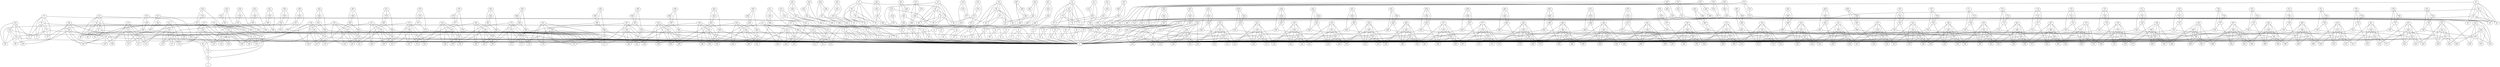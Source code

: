 /* Created by igraph 0.9.3 */
graph {
  0;
  1;
  2;
  3;
  4;
  5;
  6;
  7;
  8;
  9;
  10;
  11;
  12;
  13;
  14;
  15;
  16;
  17;
  18;
  19;
  20;
  21;
  22;
  23;
  24;
  25;
  26;
  27;
  28;
  29;
  30;
  31;
  32;
  33;
  34;
  35;
  36;
  37;
  38;
  39;
  40;
  41;
  42;
  43;
  44;
  45;
  46;
  47;
  48;
  49;
  50;
  51;
  52;
  53;
  54;
  55;
  56;
  57;
  58;
  59;
  60;
  61;
  62;
  63;
  64;
  65;
  66;
  67;
  68;
  69;
  70;
  71;
  72;
  73;
  74;
  75;
  76;
  77;
  78;
  79;
  80;
  81;
  82;
  83;
  84;
  85;
  86;
  87;
  88;
  89;
  90;
  91;
  92;
  93;
  94;
  95;
  96;
  97;
  98;
  99;
  100;
  101;
  102;
  103;
  104;
  105;
  106;
  107;
  108;
  109;
  110;
  111;
  112;
  113;
  114;
  115;
  116;
  117;
  118;
  119;
  120;
  121;
  122;
  123;
  124;
  125;
  126;
  127;
  128;
  129;
  130;
  131;
  132;
  133;
  134;
  135;
  136;
  137;
  138;
  139;
  140;
  141;
  142;
  143;
  144;
  145;
  146;
  147;
  148;
  149;
  150;
  151;
  152;
  153;
  154;
  155;
  156;
  157;
  158;
  159;
  160;
  161;
  162;
  163;
  164;
  165;
  166;
  167;
  168;
  169;
  170;
  171;
  172;
  173;
  174;
  175;
  176;
  177;
  178;
  179;
  180;
  181;
  182;
  183;
  184;
  185;
  186;
  187;
  188;
  189;
  190;
  191;
  192;
  193;
  194;
  195;
  196;
  197;
  198;
  199;
  200;
  201;
  202;
  203;
  204;
  205;
  206;
  207;
  208;
  209;
  210;
  211;
  212;
  213;
  214;
  215;
  216;
  217;
  218;
  219;
  220;
  221;
  222;
  223;
  224;
  225;
  226;
  227;
  228;
  229;
  230;
  231;
  232;
  233;
  234;
  235;
  236;
  237;
  238;
  239;
  240;
  241;
  242;
  243;
  244;
  245;
  246;
  247;
  248;
  249;
  250;
  251;
  252;
  253;
  254;
  255;
  256;
  257;
  258;
  259;
  260;
  261;
  262;
  263;
  264;
  265;
  266;
  267;
  268;
  269;
  270;
  271;
  272;
  273;
  274;
  275;
  276;
  277;
  278;
  279;
  280;
  281;
  282;
  283;
  284;
  285;
  286;
  287;
  288;
  289;
  290;
  291;
  292;
  293;
  294;
  295;
  296;
  297;
  298;
  299;
  300;
  301;
  302;
  303;
  304;
  305;
  306;
  307;
  308;
  309;
  310;
  311;
  312;
  313;
  314;
  315;
  316;
  317;
  318;
  319;
  320;
  321;
  322;
  323;
  324;
  325;
  326;
  327;
  328;
  329;
  330;
  331;
  332;
  333;
  334;
  335;
  336;
  337;
  338;
  339;
  340;
  341;
  342;
  343;
  344;
  345;
  346;
  347;
  348;
  349;
  350;
  351;
  352;
  353;
  354;
  355;
  356;
  357;
  358;
  359;
  360;
  361;
  362;
  363;
  364;
  365;
  366;
  367;
  368;
  369;
  370;
  371;
  372;
  373;
  374;
  375;
  376;
  377;
  378;
  379;
  380;
  381;
  382;
  383;
  384;
  385;
  386;
  387;
  388;
  389;
  390;
  391;
  392;
  393;
  394;
  395;
  396;
  397;
  398;
  399;
  400;
  401;
  402;
  403;
  404;
  405;
  406;
  407;
  408;
  409;
  410;
  411;
  412;
  413;
  414;
  415;
  416;
  417;
  418;
  419;
  420;
  421;
  422;
  423;
  424;
  425;
  426;
  427;
  428;
  429;
  430;
  431;
  432;
  433;
  434;
  435;
  436;
  437;
  438;
  439;
  440;
  441;
  442;
  443;
  444;
  445;
  446;
  447;
  448;
  449;
  450;
  451;
  452;
  453;
  454;
  455;
  456;
  457;
  458;
  459;
  460;
  461;
  462;
  463;
  464;
  465;
  466;
  467;
  468;
  469;
  470;
  471;
  472;
  473;
  474;
  475;
  476;
  477;
  478;
  479;
  480;
  481;
  482;
  483;
  484;
  485;
  486;
  487;
  488;
  489;
  490;
  491;
  492;
  493;
  494;
  495;
  496;
  497;
  498;
  499;
  500;
  501;
  502;
  503;
  504;
  505;
  506;
  507;
  508;
  509;
  510;
  511;
  512;
  513;
  514;
  515;
  516;
  517;
  518;
  519;
  520;
  521;
  522;
  523;
  524;
  525;
  526;
  527;
  528;
  529;
  530;
  531;
  532;
  533;
  534;
  535;
  536;
  537;
  538;
  539;
  540;
  541;
  542;
  543;
  544;
  545;
  546;
  547;
  548;
  549;
  550;
  551;
  552;
  553;
  554;
  555;
  556;
  557;
  558;
  559;
  560;
  561;
  562;
  563;
  564;
  565;
  566;
  567;
  568;
  569;
  570;
  571;
  572;
  573;
  574;
  575;
  576;
  577;
  578;
  579;
  580;
  581;
  582;
  583;
  584;
  585;
  586;
  587;
  588;
  589;
  590;
  591;
  592;
  593;
  594;
  595;
  596;
  597;
  598;
  599;
  600;
  601;
  602;
  603;
  604;
  605;
  606;
  607;
  608;
  609;
  610;
  611;
  612;
  613;
  614;
  615;
  616;
  617;
  618;
  619;
  620;
  621;
  622;
  623;
  624;
  625;
  626;
  627;
  628;
  629;
  630;
  631;
  632;
  633;
  634;
  635;
  636;
  637;
  638;
  639;
  640;
  641;
  642;
  643;
  644;
  645;
  646;
  647;
  648;
  649;
  650;
  651;
  652;
  653;
  654;
  655;
  656;
  657;
  658;
  659;
  660;
  661;
  662;
  663;
  664;
  665;
  666;
  667;
  668;
  669;
  670;
  671;
  672;
  673;
  674;
  675;
  676;
  677;
  678;
  679;
  680;
  681;
  682;
  683;
  684;
  685;
  686;
  687;
  688;
  689;
  690;
  691;
  692;
  693;
  694;
  695;
  696;
  697;
  698;
  699;
  700;
  701;
  702;
  703;
  704;
  705;
  706;
  707;
  708;
  709;
  710;
  711;
  712;
  713;
  714;
  715;
  716;
  717;
  718;
  719;
  720;
  721;
  722;
  723;
  724;
  725;
  726;
  727;
  728;
  729;
  730;
  731;
  732;
  733;
  734;
  735;
  736;
  737;
  738;
  739;
  740;
  741;
  742;
  743;
  744;
  745;
  746;
  747;
  748;
  749;
  750;
  751;
  752;
  753;
  754;
  755;
  756;
  757;
  758;
  759;
  760;
  761;
  762;
  763;

  679 -- 676;
  656 -- 281;
  745 -- 404;
  149 -- 147;
  537 -- 536;
  409 -- 406;
  32 -- 29;
  603 -- 601;
  5 -- 0;
  378 -- 369;
  644 -- 263;
  14 -- 11;
  301 -- 299;
  23 -- 0;
  721 -- 720;
  570 -- 569;
  193 -- 192;
  415 -- 410;
  74 -- 73;
  754 -- 753;
  377 -- 376;
  75 -- 74;
  107 -- 106;
  581 -- 158;
  367 -- 365;
  627 -- 624;
  227 -- 226;
  259 -- 258;
  596 -- 191;
  108 -- 107;
  519 -- 517;
  512 -- 49;
  551 -- 549;
  656 -- 0;
  283 -- 280;
  443 -- 442;
  222 -- 218;
  132 -- 129;
  703 -- 701;
  265 -- 262;
  401 -- 399;
  433 -- 431;
  293 -- 292;
  760 -- 437;
  289 -- 284;
  325 -- 324;
  174 -- 173;
  306 -- 302;
  477 -- 476;
  349 -- 346;
  198 -- 195;
  69 -- 24;
  56 -- 55;
  180 -- 177;
  467 -- 465;
  661 -- 660;
  63 -- 59;
  510 -- 509;
  359 -- 358;
  697 -- 332;
  355 -- 350;
  391 -- 390;
  80 -- 77;
  240 -- 239;
  651 -- 649;
  694 -- 693;
  383 -- 380;
  543 -- 542;
  476 -- 31;
  264 -- 261;
  241 -- 240;
  113 -- 110;
  307 -- 305;
  246 -- 243;
  567 -- 564;
  425 -- 424;
  385 -- 376;
  421 -- 416;
  180 -- 176;
  157 -- 155;
  751 -- 748;
  115 -- 106;
  501 -- 76;
  162 -- 158;
  609 -- 608;
  628 -- 0;
  458 -- 457;
  330 -- 327;
  307 -- 306;
  62 -- 58;
  761 -- 760;
  610 -- 609;
  642 -- 641;
  318 -- 309;
  331 -- 328;
  491 -- 490;
  114 -- 113;
  751 -- 749;
  300 -- 291;
  223 -- 221;
  181 -- 172;
  740 -- 407;
  643 -- 642;
  228 -- 224;
  515 -- 512;
  675 -- 674;
  407 -- 405;
  728 -- 389;
  667 -- 664;
  699 -- 696;
  137 -- 135;
  384 -- 375;
  397 -- 394;
  20 -- 17;
  180 -- 179;
  591 -- 589;
  366 -- 357;
  727 -- 726;
  289 -- 287;
  709 -- 708;
  558 -- 557;
  181 -- 180;
  497 -- 436;
  403 -- 398;
  62 -- 61;
  576 -- 161;
  665 -- 284;
  742 -- 741;
  591 -- 590;
  680 -- 317;
  86 -- 83;
  63 -- 62;
  744 -- 0;
  95 -- 94;
  432 -- 423;
  355 -- 353;
  335 -- 0;
  615 -- 612;
  647 -- 644;
  87 -- 84;
  247 -- 246;
  353 -- 0;
  119 -- 116;
  96 -- 95;
  507 -- 505;
  539 -- 537;
  600 -- 0;
  191 -- 0;
  431 -- 430;
  532 -- 97;
  120 -- 117;
  691 -- 689;
  209 -- 0;
  161 -- 160;
  389 -- 387;
  421 -- 419;
  227 -- 0;
  277 -- 272;
  313 -- 312;
  56 -- 11;
  162 -- 161;
  677 -- 302;
  294 -- 290;
  465 -- 464;
  337 -- 334;
  692 -- 335;
  186 -- 183;
  57 -- 12;
  67 -- 64;
  455 -- 453;
  498 -- 497;
  747 -- 744;
  347 -- 346;
  343 -- 338;
  379 -- 378;
  68 -- 65;
  228 -- 227;
  639 -- 637;
  360 -- 356;
  337 -- 335;
  371 -- 368;
  531 -- 530;
  403 -- 400;
  252 -- 249;
  101 -- 98;
  102 -- 71;
  716 -- 0;
  617 -- 212;
  484 -- 33;
  413 -- 412;
  409 -- 404;
  121 -- 112;
  294 -- 293;
  150 -- 146;
  572 -- 0;
  437 -- 434;
  597 -- 596;
  446 -- 445;
  318 -- 315;
  295 -- 294;
  167 -- 164;
  361 -- 359;
  749 -- 748;
  608 -- 0;
  509 -- 78;
  630 -- 629;
  306 -- 297;
  319 -- 316;
  479 -- 478;
  439 -- 430;
  739 -- 737;
  234 -- 230;
  211 -- 209;
  169 -- 160;
  92 -- 90;
  37 -- 0;
  503 -- 500;
  384 -- 381;
  361 -- 360;
  395 -- 393;
  682 -- 681;
  457 -- 53;
  655 -- 652;
  761 -- 428;
  93 -- 91;
  687 -- 684;
  125 -- 123;
  372 -- 363;
  385 -- 382;
  545 -- 544;
  234 -- 231;
  660 -- 287;
  715 -- 714;
  277 -- 275;
  448 -- 15;
  697 -- 696;
  578 -- 577;
  730 -- 729;
  191 -- 189;
  438 -- 429;
  451 -- 448;
  688 -- 0;
  74 -- 71;
  32 -- 0;
  473 -- 60;
  597 -- 182;
  343 -- 341;
  50 -- 0;
  603 -- 600;
  763 -- 762;
  635 -- 632;
  612 -- 215;
  235 -- 234;
  701 -- 338;
  107 -- 104;
  544 -- 0;
  495 -- 493;
  527 -- 525;
  216 -- 212;
  663 -- 662;
  716 -- 371;
  74 -- 72;
  645 -- 644;
  108 -- 105;
  580 -- 0;
  679 -- 677;
  409 -- 407;
  168 -- 167;
  301 -- 300;
  173 -- 170;
  150 -- 149;
  282 -- 278;
  729 -- 728;
  27 -- 0;
  325 -- 322;
  551 -- 548;
  174 -- 171;
  45 -- 0;
  55 -- 52;
  552 -- 125;
  443 -- 441;
  475 -- 473;
  762 -- 761;
  486 -- 485;
  735 -- 732;
  713 -- 356;
  420 -- 411;
  331 -- 326;
  56 -- 53;
  500 -- 43;
  216 -- 215;
  627 -- 625;
  348 -- 344;
  519 -- 518;
  391 -- 388;
  240 -- 237;
  413 -- 0;
  121 -- 118;
  660 -- 0;
  419 -- 418;
  431 -- 0;
  4 -- 0;
  241 -- 238;
  401 -- 400;
  149 -- 148;
  22 -- 0;
  109 -- 100;
  282 -- 281;
  269 -- 0;
  696 -- 0;
  40 -- 0;
  414 -- 410;
  549 -- 110;
  287 -- 0;
  425 -- 422;
  585 -- 584;
  306 -- 303;
  305 -- 0;
  155 -- 152;
  524 -- 95;
  552 -- 0;
  575 -- 573;
  485 -- 484;
  143 -- 0;
  307 -- 304;
  467 -- 466;
  175 -- 166;
  161 -- 0;
  759 -- 757;
  756 -- 431;
  518 -- 517;
  80 -- 78;
  367 -- 366;
  491 -- 488;
  523 -- 520;
  372 -- 369;
  349 -- 348;
  221 -- 218;
  92 -- 47;
  17 -- 0;
  551 -- 550;
  675 -- 672;
  113 -- 111;
  360 -- 351;
  35 -- 0;
  373 -- 370;
  533 -- 532;
  222 -- 219;
  241 -- 232;
  703 -- 702;
  288 -- 284;
  265 -- 263;
  397 -- 392;
  433 -- 432;
  566 -- 565;
  438 -- 435;
  592 -- 185;
  127 -- 122;
  179 -- 177;
  466 -- 465;
  696 -- 341;
  426 -- 417;
  439 -- 436;
  62 -- 59;
  349 -- 347;
  288 -- 285;
  156 -- 147;
  354 -- 350;
  331 -- 329;
  618 -- 617;
  668 -- 0;
  427 -- 418;
  499 -- 498;
  12 -- 0;
  623 -- 620;
  751 -- 750;
  157 -- 148;
  515 -- 513;
  204 -- 200;
  651 -- 650;
  245 -- 243;
  633 -- 236;
  397 -- 395;
  648 -- 269;
  156 -- 155;
  289 -- 288;
  161 -- 158;
  138 -- 137;
  223 -- 214;
  636 -- 251;
  270 -- 266;
  717 -- 716;
  162 -- 159;
  7 -- 0;
  43 -- 40;
  463 -- 461;
  750 -- 749;
  599 -- 598;
  723 -- 720;
  222 -- 221;
  408 -- 399;
  517 -- 83;
  227 -- 224;
  44 -- 41;
  204 -- 203;
  615 -- 613;
  573 -- 146;
  336 -- 332;
  379 -- 376;
  228 -- 225;
  508 -- 45;
  109 -- 106;
  86 -- 85;
  465 -- 58;
  699 -- 697;
  137 -- 136;
  133 -- 128;
  640 -- 0;
  270 -- 269;
  737 -- 392;
  119 -- 118;
  402 -- 398;
  533 -- 90;
  294 -- 291;
  143 -- 140;
  175 -- 172;
  563 -- 561;
  473 -- 472;
  203 -- 202;
  163 -- 154;
  86 -- 84;
  25 -- 22;
  657 -- 656;
  506 -- 505;
  481 -- 65;
  68 -- 66;
  355 -- 354;
  479 -- 476;
  360 -- 357;
  647 -- 645;
  209 -- 206;
  80 -- 35;
  81 -- 76;
  92 -- 88;
  539 -- 538;
  663 -- 660;
  101 -- 99;
  472 -- 27;
  449 -- 6;
  361 -- 358;
  521 -- 520;
  229 -- 220;
  676 -- 311;
  276 -- 272;
  385 -- 380;
  421 -- 420;
  426 -- 423;
  115 -- 110;
  756 -- 0;
  573 -- 572;
  605 -- 604;
  167 -- 165;
  454 -- 453;
  347 -- 0;
  414 -- 405;
  427 -- 424;
  276 -- 273;
  295 -- 286;
  365 -- 0;
  757 -- 756;
  144 -- 135;
  342 -- 338;
  319 -- 317;
  606 -- 605;
  612 -- 0;
  383 -- 0;
  487 -- 486;
  628 -- 239;
  611 -- 608;
  717 -- 362;
  336 -- 335;
  747 -- 745;
  145 -- 136;
  221 -- 0;
  192 -- 188;
  732 -- 395;
  639 -- 638;
  763 -- 760;
  616 -- 221;
  239 -- 0;
  403 -- 401;
  342 -- 339;
  408 -- 404;
  385 -- 383;
  553 -- 552;
  149 -- 146;
  211 -- 202;
  113 -- 0;
  258 -- 254;
  705 -- 704;
  553 -- 116;
  554 -- 553;
  568 -- 149;
  31 -- 28;
  657 -- 272;
  451 -- 449;
  738 -- 737;
  587 -- 586;
  711 -- 708;
  210 -- 209;
  396 -- 387;
  192 -- 191;
  277 -- 268;
  324 -- 320;
  728 -- 0;
  92 -- 91;
  216 -- 213;
  87 -- 42;
  503 -- 501;
  97 -- 94;
  233 -- 231;
  276 -- 275;
  687 -- 685;
  584 -- 0;
  125 -- 124;
  121 -- 116;
  390 -- 386;
  277 -- 276;
  620 -- 0;
  433 -- 430;
  282 -- 279;
  131 -- 128;
  163 -- 160;
  461 -- 460;
  342 -- 341;
  49 -- 0;
  191 -- 190;
  151 -- 142;
  187 -- 182;
  13 -- 10;
  173 -- 172;
  494 -- 493;
  743 -- 740;
  56 -- 54;
  343 -- 342;
  215 -- 212;
  86 -- 41;
  467 -- 464;
  348 -- 345;
  635 -- 633;
  73 -- 72;
  197 -- 194;
  68 -- 23;
  69 -- 64;
  107 -- 105;
  678 -- 677;
  527 -- 526;
  257 -- 256;
  217 -- 208;
  79 -- 76;
  711 -- 710;
  373 -- 368;
  409 -- 408;
  258 -- 257;
  103 -- 98;
  700 -- 0;
  263 -- 260;
  44 -- 0;
  561 -- 560;
  593 -- 592;
  441 -- 4;
  712 -- 365;
  155 -- 153;
  402 -- 393;
  442 -- 441;
  415 -- 412;
  736 -- 0;
  283 -- 274;
  132 -- 123;
  330 -- 326;
  594 -- 593;
  55 -- 53;
  700 -- 347;
  626 -- 625;
  439 -- 434;
  475 -- 474;
  599 -- 596;
  324 -- 323;
  735 -- 733;
  67 -- 22;
  133 -- 124;
  592 -- 0;
  169 -- 164;
  627 -- 626;
  499 -- 496;
  659 -- 658;
  649 -- 260;
  93 -- 89;
  391 -- 389;
  349 -- 340;
  198 -- 189;
  664 -- 293;
  373 -- 371;
  753 -- 416;
  121 -- 119;
  548 -- 119;
  637 -- 242;
  509 -- 508;
  39 -- 0;
  541 -- 540;
  103 -- 101;
  137 -- 134;
  652 -- 275;
  199 -- 190;
  246 -- 242;
  693 -- 692;
  542 -- 541;
  414 -- 411;
  574 -- 573;
  547 -- 544;
  19 -- 16;
  726 -- 725;
  575 -- 574;
  447 -- 444;
  79 -- 78;
  589 -- 170;
  265 -- 256;
  425 -- 0;
  312 -- 308;
  759 -- 758;
  457 -- 456;
  693 -- 326;
  80 -- 79;
  453 -- 52;
  204 -- 201;
  491 -- 489;
  523 -- 521;
  34 -- 0;
  85 -- 82;
  221 -- 219;
  281 -- 0;
  708 -- 0;
  415 -- 414;
  641 -- 640;
  264 -- 263;
  299 -- 0;
  113 -- 112;
  109 -- 104;
  444 -- 14;
  317 -- 0;
  378 -- 374;
  564 -- 0;
  674 -- 673;
  270 -- 267;
  155 -- 0;
  173 -- 0;
  287 -- 285;
  481 -- 480;
  330 -- 329;
  179 -- 178;
  139 -- 130;
  175 -- 170;
  11 -- 0;
  439 -- 437;
  471 -- 469;
  33 -- 30;
  731 -- 728;
  29 -- 0;
  331 -- 330;
  203 -- 200;
  74 -- 29;
  47 -- 0;
  336 -- 333;
  623 -- 621;
  61 -- 60;
  185 -- 182;
  57 -- 52;
  515 -- 514;
  741 -- 740;
  396 -- 395;
  245 -- 244;
  205 -- 196;
  241 -- 236;
  699 -- 698;
  397 -- 396;
  269 -- 266;
  246 -- 245;
  127 -- 126;
  251 -- 248;
  161 -- 159;
  421 -- 418;
  581 -- 580;
  6 -- 0;
  680 -- 0;
  151 -- 148;
  24 -- 0;
  311 -- 310;
  271 -- 262;
  571 -- 569;
  120 -- 111;
  42 -- 0;
  582 -- 581;
  614 -- 613;
  733 -- 386;
  427 -- 422;
  463 -- 462;
  587 -- 584;
  312 -- 311;
  723 -- 721;
  55 -- 10;
  536 -- 0;
  755 -- 753;
  157 -- 152;
  317 -- 314;
  748 -- 419;
  227 -- 225;
  632 -- 245;
  615 -- 614;
  721 -- 368;
  487 -- 484;
  647 -- 646;
  217 -- 214;
  736 -- 401;
  186 -- 177;
  671 -- 668;
  109 -- 107;
  497 -- 496;
  529 -- 528;
  91 -- 89;
  378 -- 377;
  187 -- 178;
  223 -- 218;
  685 -- 314;
  19 -- 0;
  681 -- 680;
  569 -- 140;
  713 -- 712;
  530 -- 529;
  402 -- 399;
  562 -- 561;
  185 -- 184;
  535 -- 532;
  584 -- 173;
  671 -- 669;
  673 -- 296;
  7 -- 4;
  252 -- 243;
  143 -- 141;
  714 -- 713;
  175 -- 173;
  563 -- 562;
  688 -- 329;
  595 -- 594;
  572 -- 155;
  67 -- 66;
  253 -- 244;
  300 -- 296;
  747 -- 746;
  619 -- 616;
  57 -- 55;
  445 -- 444;
  68 -- 67;
  511 -- 509;
  73 -- 70;
  652 -- 0;
  209 -- 207;
  629 -- 628;
  252 -- 251;
  625 -- 224;
  337 -- 328;
  14 -- 0;
  101 -- 100;
  478 -- 477;
  133 -- 132;
  384 -- 380;
  319 -- 310;
  366 -- 362;
  662 -- 661;
  258 -- 255;
  275 -- 273;
  469 -- 468;
  695 -- 694;
  318 -- 317;
  167 -- 166;
  163 -- 158;
  427 -- 425;
  459 -- 457;
  21 -- 18;
  432 -- 428;
  719 -- 716;
  319 -- 318;
  191 -- 188;
  62 -- 17;
  611 -- 609;
  9 -- 0;
  81 -- 80;
  341 -- 339;
  384 -- 383;
  233 -- 232;
  193 -- 184;
  229 -- 224;
  408 -- 405;
  385 -- 384;
  257 -- 254;
  234 -- 233;
  359 -- 0;
  115 -- 114;
  239 -- 236;
  377 -- 0;
  569 -- 568;
  489 -- 434;
  624 -- 0;
  395 -- 0;
  126 -- 117;
  450 -- 449;
  139 -- 136;
  299 -- 298;
  94 -- 1;
  259 -- 250;
  559 -- 557;
  108 -- 99;
  233 -- 0;
  602 -- 601;
  451 -- 450;
  323 -- 320;
  300 -- 299;
  711 -- 709;
  251 -- 0;
  743 -- 741;
  145 -- 140;
  215 -- 213;
  603 -- 602;
  475 -- 472;
  635 -- 634;
  324 -- 321;
  205 -- 202;
  365 -- 364;
  107 -- 0;
  174 -- 165;
  564 -- 143;
  659 -- 656;
  653 -- 266;
  97 -- 95;
  125 -- 0;
  517 -- 516;
  366 -- 365;
  668 -- 299;
  215 -- 214;
  757 -- 422;
  211 -- 206;
  281 -- 279;
  669 -- 668;
  390 -- 387;
  550 -- 549;
  271 -- 268;
  659 -- 657;
  131 -- 129;
  702 -- 701;
  163 -- 161;
  583 -- 582;
  8 -- 2;
  432 -- 431;
  740 -- 0;
  55 -- 54;
  753 -- 752;
  605 -- 194;
  575 -- 572;
  735 -- 734;
  607 -- 604;
  9 -- 3;
  620 -- 227;
  709 -- 350;
  593 -- 176;
  305 -- 302;
  499 -- 497;
  596 -- 0;
  759 -- 756;
  445 -- 5;
  197 -- 195;
  608 -- 209;
  69 -- 65;
  229 -- 227;
  617 -- 616;
  649 -- 648;
  325 -- 316;
  632 -- 0;
  121 -- 120;
  372 -- 368;
  307 -- 298;
  102 -- 98;
  79 -- 77;
  650 -- 649;
  701 -- 700;
  263 -- 261;
  545 -- 104;
  683 -- 682;
  306 -- 305;
  555 -- 552;
  391 -- 382;
  155 -- 154;
  240 -- 231;
  27 -- 24;
  151 -- 146;
  415 -- 413;
  438 -- 434;
  373 -- 364;
  447 -- 445;
  734 -- 733;
  420 -- 416;
  707 -- 704;
  145 -- 143;
  103 -- 72;
  179 -- 176;
  599 -- 597;
  631 -- 629;
  69 -- 68;
  492 -- 38;
  329 -- 327;
  372 -- 371;
  61 -- 58;
  221 -- 220;
  93 -- 90;
  102 -- 101;
  712 -- 0;
  396 -- 393;
  373 -- 372;
  245 -- 242;
  103 -- 102;
  440 -- 13;
  748 -- 0;
  557 -- 556;
  114 -- 105;
  127 -- 124;
  287 -- 286;
  588 -- 179;
  547 -- 545;
  8 -- 5;
  579 -- 577;
  604 -- 0;
  590 -- 589;
  749 -- 410;
  439 -- 438;
  311 -- 308;
  288 -- 287;
  731 -- 729;
  9 -- 6;
  169 -- 168;
  203 -- 201;
  537 -- 70;
  490 -- 489;
  463 -- 460;
  623 -- 622;
  495 -- 492;
  312 -- 309;
  180 -- 171;
  51 -- 0;
  752 -- 425;
  193 -- 190;
  456 -- 20;
  353 -- 352;
  162 -- 153;
  85 -- 83;
  505 -- 504;
  217 -- 212;
  377 -- 374;
  354 -- 353;
  75 -- 72;
  199 -- 194;
  269 -- 267;
  585 -- 164;
  378 -- 375;
  538 -- 537;
  600 -- 197;
  259 -- 256;
  689 -- 320;
  119 -- 117;
  690 -- 689;
  437 -- 0;
  151 -- 149;
  438 -- 437;
  704 -- 353;
  571 -- 570;
  247 -- 238;
  283 -- 278;
  443 -- 440;
  420 -- 419;
  269 -- 268;
  265 -- 260;
  46 -- 0;
  335 -- 333;
  563 -- 560;
  723 -- 722;
  595 -- 592;
  720 -- 0;
  293 -- 290;
  453 -- 452;
  311 -- 0;
  487 -- 485;
  185 -- 183;
  329 -- 0;
  57 -- 53;
  217 -- 215;
  641 -- 248;
  576 -- 0;
  313 -- 304;
  109 -- 108;
  167 -- 0;
  540 -- 107;
  629 -- 230;
  67 -- 65;
  185 -- 0;
  638 -- 637;
  133 -- 130;
  359 -- 356;
  203 -- 0;
  689 -- 688;
  251 -- 249;
  283 -- 281;
  511 -- 508;
  671 -- 670;
  41 -- 0;
  543 -- 540;
  379 -- 370;
  143 -- 142;
  228 -- 219;
  15 -- 12;
  139 -- 134;
  426 -- 422;
  361 -- 352;
  722 -- 721;
  695 -- 692;
  156 -- 152;
  133 -- 131;
  727 -- 724;
  199 -- 196;
  587 -- 585;
  57 -- 56;
  755 -- 754;
  317 -- 315;
  737 -- 736;
  360 -- 359;
  49 -- 46;
  209 -- 208;
  294 -- 285;
  81 -- 78;
  637 -- 636;
  199 -- 197;
  18 -- 0;
  233 -- 230;
  459 -- 456;
  672 -- 305;
  692 -- 0;
  114 -- 111;
  91 -- 90;
  36 -- 0;
  87 -- 82;
  383 -- 381;
  670 -- 669;
  643 -- 640;
  115 -- 112;
  275 -- 274;
  548 -- 0;
  535 -- 533;
  567 -- 565;
  427 -- 426;
  175 -- 174;
  299 -- 296;
  719 -- 717;
  157 -- 156;
  611 -- 610;
  483 -- 480;
  493 -- 435;
  300 -- 297;
  619 -- 617;
  168 -- 159;
  181 -- 178;
  341 -- 340;
  13 -- 0;
  669 -- 290;
  511 -- 510;
  73 -- 71;
  31 -- 0;
  493 -- 492;
  205 -- 200;
  365 -- 362;
  684 -- 323;
  85 -- 40;
  63 -- 60;
  223 -- 222;
  257 -- 255;
  483 -- 481;
  366 -- 363;
  526 -- 525;
  234 -- 225;
  247 -- 244;
  667 -- 665;
  577 -- 576;
  139 -- 137;
  426 -- 425;
  559 -- 558;
  235 -- 226;
  271 -- 266;
  431 -- 428;
  408 -- 407;
  621 -- 218;
  253 -- 248;
  664 -- 0;
  459 -- 458;
  583 -- 580;
  8 -- 0;
  725 -- 374;
  432 -- 429;
  609 -- 200;
  281 -- 278;
  441 -- 440;
  26 -- 0;
  313 -- 310;
  624 -- 233;
  173 -- 171;
  205 -- 203;
  464 -- 25;
  301 -- 292;
  337 -- 332;
  474 -- 473;
  150 -- 141;
  319 -- 314;
  556 -- 0;
  525 -- 524;
  87 -- 85;
  347 -- 344;
  507 -- 506;
  677 -- 676;
  561 -- 128;
  525 -- 88;
  239 -- 237;
  271 -- 269;
  407 -- 406;
  531 -- 528;
  367 -- 358;
  131 -- 130;
  216 -- 207;
  710 -- 709;
  21 -- 0;
  683 -- 680;
  144 -- 140;
  516 -- 50;
  715 -- 712;
  187 -- 184;
  413 -- 410;
  323 -- 321;
  743 -- 742;
  305 -- 303;
  725 -- 724;
  433 -- 424;
  37 -- 34;
  197 -- 196;
  282 -- 273;
  69 -- 66;
  371 -- 0;
  625 -- 624;
  210 -- 206;
  389 -- 0;
  187 -- 185;
  97 -- 96;
  758 -- 757;
  93 -- 88;
  636 -- 0;
  253 -- 250;
  407 -- 0;
  102 -- 99;
  75 -- 70;
  371 -- 369;
  658 -- 657;
  281 -- 280;
  631 -- 628;
  245 -- 0;
  672 -- 0;
  16 -- 0;
  604 -- 203;
  103 -- 100;
  263 -- 262;
  348 -- 339;
  263 -- 0;
  691 -- 690;
  708 -- 359;
  163 -- 162;
  287 -- 284;
  101 -- 0;
  707 -- 705;
  168 -- 165;
  145 -- 144;
  396 -- 392;
  480 -- 32;
  119 -- 0;
  437 -- 435;
  126 -- 122;
  471 -- 468;
  137 -- 0;
  607 -- 605;
  169 -- 166;
  50 -- 47;
  61 -- 59;
  348 -- 347;
  91 -- 46;
  193 -- 188;
  229 -- 228;
  353 -- 350;
  505 -- 77;
  415 -- 406;
  73 -- 28;
  51 -- 48;
  211 -- 210;
  544 -- 113;
  354 -- 351;
  514 -- 513;
  222 -- 213;
  705 -- 344;
  235 -- 232;
  496 -- 39;
  752 -- 0;
  655 -- 653;
  565 -- 564;
  720 -- 377;
  127 -- 125;
  414 -- 413;
  259 -- 254;
  419 -- 416;
  144 -- 143;
  555 -- 553;
  598 -- 597;
  447 -- 446;
  571 -- 568;
  420 -- 417;
  288 -- 279;
  301 -- 298;
  644 -- 0;
  150 -- 147;
  631 -- 630;
  193 -- 191;
  541 -- 98;
  329 -- 328;
  289 -- 280;
  325 -- 320;
  462 -- 461;
  138 -- 129;
  556 -- 131;
  645 -- 254;
  513 -- 512;
  75 -- 73;
  335 -- 332;
  354 -- 345;
  495 -- 494;
  367 -- 364;
  665 -- 664;
  546 -- 545;
  395 -- 394;
  519 -- 516;
  355 -- 346;
  391 -- 386;
  204 -- 195;
  698 -- 697;
  547 -- 546;
  132 -- 128;
  579 -- 578;
  401 -- 398;
  311 -- 309;
  731 -- 730;
  293 -- 291;
  724 -- 0;
  421 -- 412;
  270 -- 261;
  57 -- 54;
  755 -- 752;
  760 -- 0;
  613 -- 612;
  198 -- 194;
  85 -- 84;
  307 -- 302;
  377 -- 375;
  359 -- 357;
  646 -- 645;
  616 -- 0;
  80 -- 76;
  651 -- 648;
  91 -- 88;
  251 -- 250;
  336 -- 327;
  259 -- 257;
  679 -- 678;
  264 -- 260;
  81 -- 77;
  241 -- 239;
  151 -- 150;
  275 -- 272;
  536 -- 101;
  461 -- 54;
  156 -- 153;
  695 -- 693;
  703 -- 700;
  425 -- 423;
  335 -- 334;
  114 -- 110;
  595 -- 593;
  157 -- 154;
  38 -- 35;
  325 -- 323;
  745 -- 744;
  79 -- 34;
  181 -- 176;
  217 -- 216;
  341 -- 338;
  403 -- 394;
  61 -- 16;
  39 -- 36;
  199 -- 198;
  746 -- 745;
  210 -- 201;
  63 -- 58;
  223 -- 220;
  643 -- 641;
  565 -- 134;
  138 -- 134;
  115 -- 113;
  402 -- 401;
  247 -- 242;
  732 -- 0;
  283 -- 282;
  407 -- 404;
  132 -- 131;
  543 -- 541;
  323 -- 0;
  586 -- 585;
  741 -- 398;
  559 -- 556;
  341 -- 0;
  727 -- 725;
  276 -- 267;
  588 -- 0;
  488 -- 37;
  289 -- 286;
  138 -- 135;
  640 -- 257;
  729 -- 380;
  619 -- 618;
  179 -- 0;
  181 -- 179;
  317 -- 316;
  197 -- 0;
  313 -- 308;
  744 -- 413;
  198 -- 197;
  215 -- 0;
  81 -- 79;
  501 -- 500;
  513 -- 82;
  86 -- 82;
  63 -- 61;
  93 -- 48;
  342 -- 333;
  355 -- 352;
  75 -- 30;
  577 -- 152;
  653 -- 652;
  685 -- 684;
  502 -- 501;
  87 -- 83;
  534 -- 533;
  383 -- 382;
  96 -- 94;
  504 -- 44;
  343 -- 334;
  379 -- 374;
  507 -- 504;
  681 -- 308;
  192 -- 183;
  675 -- 673;
  686 -- 685;
  718 -- 717;
  535 -- 534;
  120 -- 116;
  567 -- 566;
  580 -- 167;
  265 -- 264;
  389 -- 386;
  299 -- 297;
  719 -- 718;
  591 -- 588;
  529 -- 89;
  452 -- 19;
  449 -- 448;
  409 -- 400;
  30 -- 0;
  258 -- 249;
  45 -- 42;
  704 -- 0;
  48 -- 0;
  601 -- 600;
  62 -- 60;
  186 -- 182;
  633 -- 632;
  482 -- 481;
  295 -- 290;
  455 -- 452;
  365 -- 363;
  477 -- 64;
  560 -- 0;
  347 -- 345;
  634 -- 633;
  666 -- 665;
  483 -- 482;
  68 -- 64;
  324 -- 315;
  247 -- 245;
  468 -- 26;
  724 -- 383;
  667 -- 666;
  252 -- 248;
  539 -- 536;
  139 -- 138;
  361 -- 356;
  431 -- 429;
  691 -- 688;
  25 -- 0;
  323 -- 322;
  549 -- 548;
  43 -- 0;
  583 -- 581;
  145 -- 142;
  390 -- 381;
  26 -- 23;
  313 -- 311;
  733 -- 732;
  318 -- 314;
  295 -- 293;
  205 -- 204;
  329 -- 326;
  560 -- 137;
  520 -- 51;
  229 -- 226;
  389 -- 388;
  528 -- 96;
  168 -- 164;
  739 -- 736;
  87 -- 86;
  211 -- 208;
  92 -- 89;
  379 -- 377;
  390 -- 389;
  639 -- 636;
  676 -- 0;
  239 -- 238;
  20 -- 0;
  235 -- 230;
  271 -- 270;
  120 -- 119;
  531 -- 529;
  38 -- 0;
  295 -- 292;
  455 -- 454;
  683 -- 681;
  144 -- 141;
  715 -- 713;
  264 -- 255;
  277 -- 274;
  126 -- 123;
  413 -- 411;
  607 -- 606;
  557 -- 122;
  568 -- 0;
  305 -- 304;
  301 -- 296;
  337 -- 336;
  186 -- 185;
  661 -- 278;
  69 -- 67;
  489 -- 488;
  74 -- 70;
  210 -- 207;
  81 -- 36;
  187 -- 186;
  343 -- 340;
  253 -- 251;
  15 -- 0;
  63 -- 18;
  192 -- 189;
  479 -- 477;
  673 -- 672;
  75 -- 71;
  522 -- 521;
  33 -- 0;
  371 -- 370;
  331 -- 322;
  367 -- 362;
  403 -- 402;
  663 -- 661;
  706 -- 705;
  523 -- 522;
  108 -- 104;
  395 -- 392;
  555 -- 554;
  613 -- 206;
  253 -- 252;
  125 -- 122;
  707 -- 706;
  579 -- 576;
  469 -- 59;
  739 -- 738;
  601 -- 188;
  437 -- 436;
  401 -- 0;
  397 -- 388;
  433 -- 428;
  246 -- 237;
  648 -- 0;
  419 -- 0;
  169 -- 167;
  127 -- 118;
  589 -- 588;
  460 -- 21;
  174 -- 170;
  10 -- 0;
  621 -- 620;
  470 -- 469;
  93 -- 92;
  257 -- 0;
  684 -- 0;
  28 -- 0;
  353 -- 351;
  275 -- 0;
  622 -- 621;
  654 -- 653;
  330 -- 321;
  471 -- 470;
  56 -- 52;
  293 -- 0;
  503 -- 502;
  126 -- 125;
  763 -- 761;
  540 -- 0;
  312 -- 303;
  485 -- 66;
  521 -- 84;
  235 -- 233;
  131 -- 0;
  655 -- 654;
  240 -- 236;
  527 -- 524;
  687 -- 686;
  149 -- 0;
  349 -- 344;
  419 -- 417;
}
